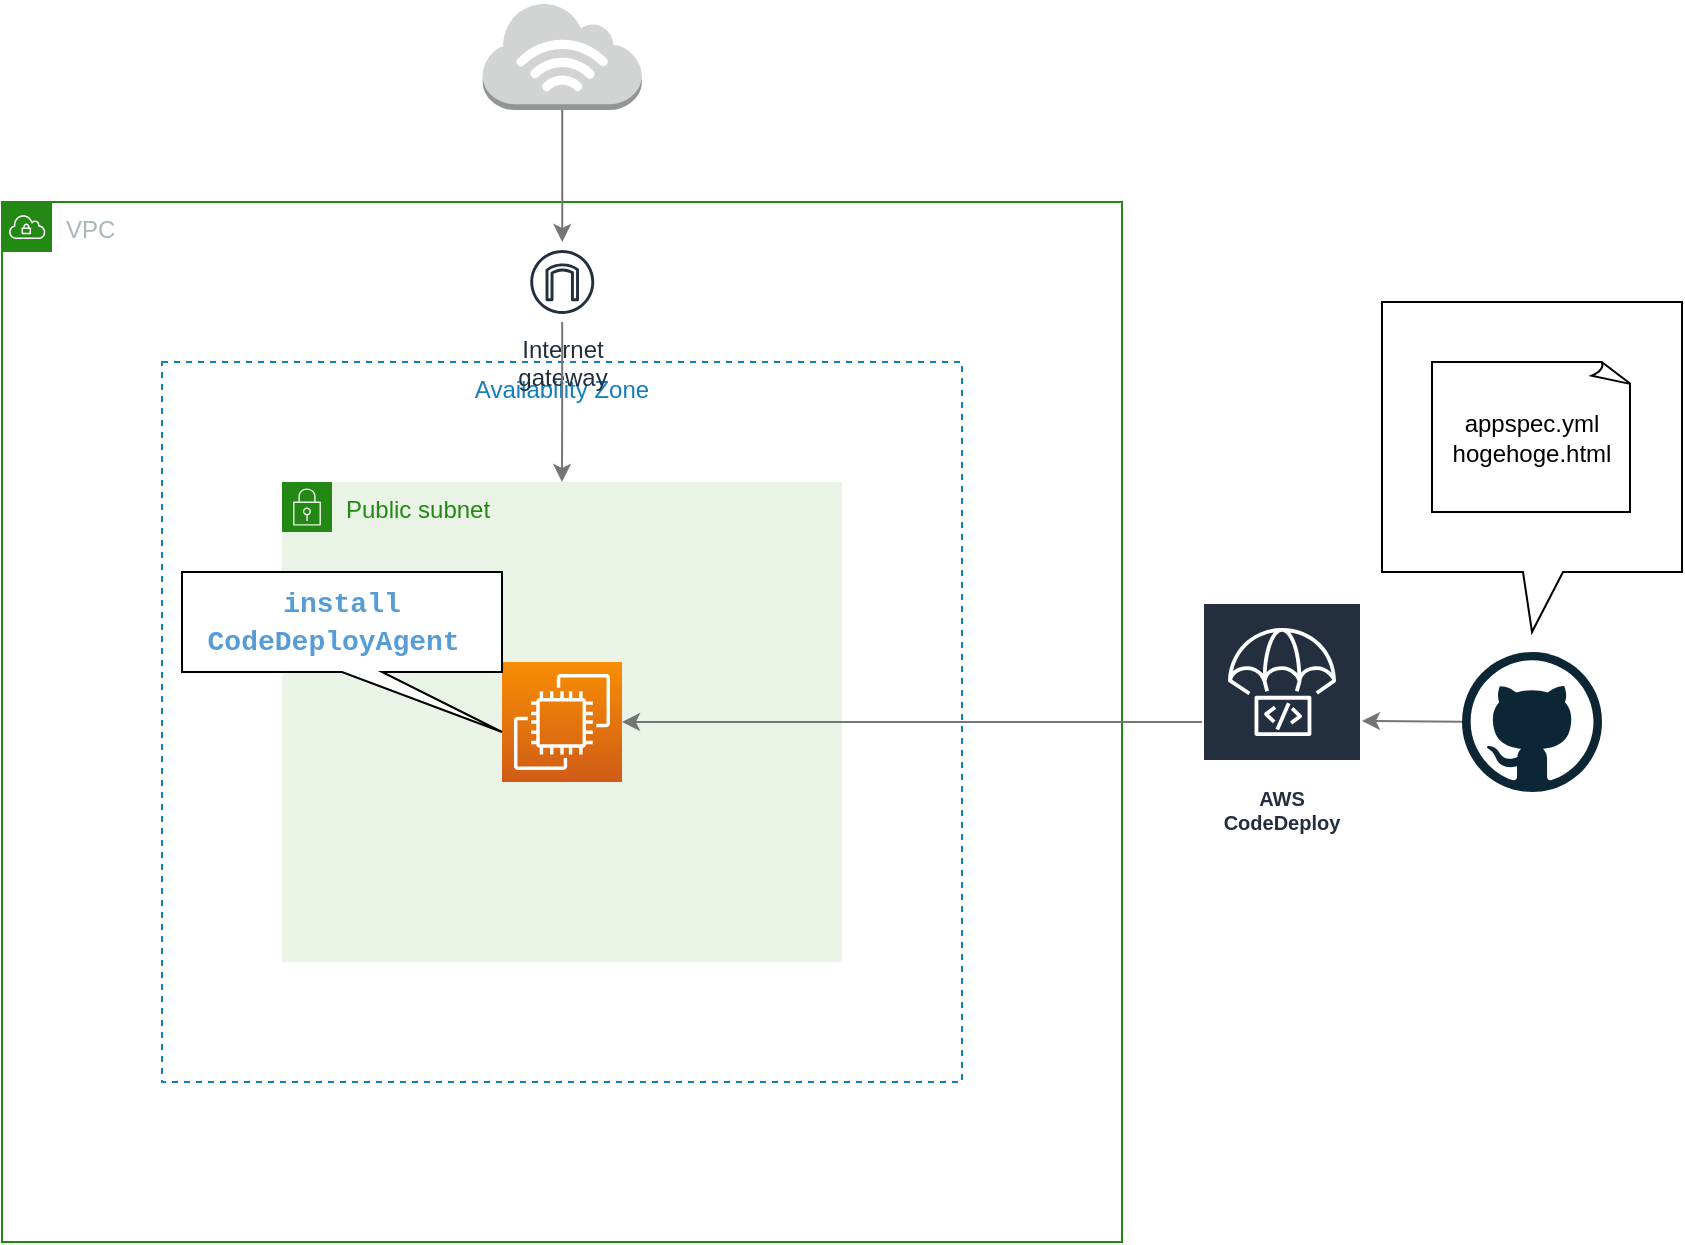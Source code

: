 <mxfile>
    <diagram id="dCP0_1V39WwTxSBVzpSB" name="ページ1">
        <mxGraphModel dx="1017" dy="862" grid="1" gridSize="10" guides="1" tooltips="1" connect="1" arrows="1" fold="1" page="1" pageScale="1" pageWidth="827" pageHeight="1169" math="0" shadow="0">
            <root>
                <mxCell id="0"/>
                <mxCell id="1" parent="0"/>
                <mxCell id="3" value="Availability Zone" style="fillColor=none;strokeColor=#147EBA;dashed=1;verticalAlign=top;fontStyle=0;fontColor=#147EBA;" parent="1" vertex="1">
                    <mxGeometry x="200" y="480" width="400" height="360" as="geometry"/>
                </mxCell>
                <mxCell id="2" value="VPC" style="points=[[0,0],[0.25,0],[0.5,0],[0.75,0],[1,0],[1,0.25],[1,0.5],[1,0.75],[1,1],[0.75,1],[0.5,1],[0.25,1],[0,1],[0,0.75],[0,0.5],[0,0.25]];outlineConnect=0;gradientColor=none;html=1;whiteSpace=wrap;fontSize=12;fontStyle=0;container=0;pointerEvents=0;collapsible=0;recursiveResize=0;shape=mxgraph.aws4.group;grIcon=mxgraph.aws4.group_vpc;strokeColor=#248814;fillColor=none;verticalAlign=top;align=left;spacingLeft=30;fontColor=#AAB7B8;dashed=0;" parent="1" vertex="1">
                    <mxGeometry x="120" y="400" width="560" height="520" as="geometry"/>
                </mxCell>
                <mxCell id="5" value="" style="outlineConnect=0;dashed=0;verticalLabelPosition=bottom;verticalAlign=top;align=center;html=1;shape=mxgraph.aws3.internet_3;fillColor=#D2D3D3;gradientColor=none;" parent="1" vertex="1">
                    <mxGeometry x="360.38" y="300" width="79.5" height="54" as="geometry"/>
                </mxCell>
                <mxCell id="27" value="" style="endArrow=classic;html=1;exitX=0.5;exitY=1;exitDx=0;exitDy=0;exitPerimeter=0;strokeColor=#757575;" parent="1" source="5" target="6" edge="1">
                    <mxGeometry width="50" height="50" relative="1" as="geometry">
                        <mxPoint x="260" y="70" as="sourcePoint"/>
                        <mxPoint x="140" y="-50" as="targetPoint"/>
                    </mxGeometry>
                </mxCell>
                <mxCell id="28" value="" style="dashed=0;outlineConnect=0;html=1;align=center;labelPosition=center;verticalLabelPosition=bottom;verticalAlign=top;shape=mxgraph.weblogos.github" parent="1" vertex="1">
                    <mxGeometry x="850" y="625" width="70" height="70" as="geometry"/>
                </mxCell>
                <mxCell id="29" value="AWS CodeDeploy" style="sketch=0;outlineConnect=0;fontColor=#232F3E;gradientColor=none;strokeColor=#ffffff;fillColor=#232F3E;dashed=0;verticalLabelPosition=middle;verticalAlign=bottom;align=center;html=1;whiteSpace=wrap;fontSize=10;fontStyle=1;spacing=3;shape=mxgraph.aws4.productIcon;prIcon=mxgraph.aws4.codedeploy;" parent="1" vertex="1">
                    <mxGeometry x="720" y="600" width="80" height="120" as="geometry"/>
                </mxCell>
                <mxCell id="31" value="" style="endArrow=classic;html=1;strokeColor=#757575;entryX=1;entryY=0.5;entryDx=0;entryDy=0;entryPerimeter=0;" parent="1" edge="1">
                    <mxGeometry width="50" height="50" relative="1" as="geometry">
                        <mxPoint x="850" y="659.83" as="sourcePoint"/>
                        <mxPoint x="800" y="659.44" as="targetPoint"/>
                    </mxGeometry>
                </mxCell>
                <mxCell id="33" value="" style="shape=callout;whiteSpace=wrap;html=1;perimeter=calloutPerimeter;size=30;position=0.47;" parent="1" vertex="1">
                    <mxGeometry x="810" y="450" width="150" height="165" as="geometry"/>
                </mxCell>
                <mxCell id="32" value="appspec.yml&lt;br&gt;hogehoge.html" style="whiteSpace=wrap;html=1;shape=mxgraph.basic.document" parent="1" vertex="1">
                    <mxGeometry x="835" y="480" width="100" height="75" as="geometry"/>
                </mxCell>
                <mxCell id="13" value="Public subnet" style="points=[[0,0],[0.25,0],[0.5,0],[0.75,0],[1,0],[1,0.25],[1,0.5],[1,0.75],[1,1],[0.75,1],[0.5,1],[0.25,1],[0,1],[0,0.75],[0,0.5],[0,0.25]];outlineConnect=0;gradientColor=none;html=1;whiteSpace=wrap;fontSize=12;fontStyle=0;container=1;pointerEvents=0;collapsible=0;recursiveResize=0;shape=mxgraph.aws4.group;grIcon=mxgraph.aws4.group_security_group;grStroke=0;strokeColor=#248814;fillColor=#E9F3E6;verticalAlign=top;align=left;spacingLeft=30;fontColor=#248814;dashed=0;" parent="1" vertex="1">
                    <mxGeometry x="260" y="540" width="280" height="240" as="geometry"/>
                </mxCell>
                <mxCell id="8" value="" style="sketch=0;points=[[0,0,0],[0.25,0,0],[0.5,0,0],[0.75,0,0],[1,0,0],[0,1,0],[0.25,1,0],[0.5,1,0],[0.75,1,0],[1,1,0],[0,0.25,0],[0,0.5,0],[0,0.75,0],[1,0.25,0],[1,0.5,0],[1,0.75,0]];outlineConnect=0;fontColor=#232F3E;gradientColor=#F78E04;gradientDirection=north;fillColor=#D05C17;strokeColor=#ffffff;dashed=0;verticalLabelPosition=bottom;verticalAlign=top;align=center;html=1;fontSize=12;fontStyle=0;aspect=fixed;shape=mxgraph.aws4.resourceIcon;resIcon=mxgraph.aws4.ec2;" parent="13" vertex="1">
                    <mxGeometry x="110" y="90" width="60" height="60" as="geometry"/>
                </mxCell>
                <mxCell id="6" value="Internet&#10;gateway" style="sketch=0;outlineConnect=0;fontColor=#232F3E;gradientColor=none;strokeColor=#232F3E;fillColor=#ffffff;dashed=0;verticalLabelPosition=bottom;verticalAlign=top;align=center;html=1;fontSize=12;fontStyle=0;aspect=fixed;shape=mxgraph.aws4.resourceIcon;resIcon=mxgraph.aws4.internet_gateway;" parent="1" vertex="1">
                    <mxGeometry x="380.13" y="420" width="40" height="40" as="geometry"/>
                </mxCell>
                <mxCell id="38" value="&lt;div style=&quot;color: rgb(212 , 212 , 212) ; font-family: &amp;#34;consolas&amp;#34; , &amp;#34;courier new&amp;#34; , monospace ; font-size: 14px ; line-height: 19px&quot;&gt;&lt;span style=&quot;color: rgb(86 , 156 , 214) ; font-weight: bold&quot;&gt;install&lt;br&gt;CodeDeployAgent&amp;nbsp;&lt;/span&gt;&lt;/div&gt;" style="shape=callout;whiteSpace=wrap;html=1;perimeter=calloutPerimeter;position2=1;" parent="1" vertex="1">
                    <mxGeometry x="210" y="585" width="160" height="80" as="geometry"/>
                </mxCell>
                <mxCell id="18" value="" style="edgeStyle=orthogonalEdgeStyle;html=1;strokeColor=#757575;entryX=0.5;entryY=0;entryDx=0;entryDy=0;" parent="1" source="6" edge="1" target="13">
                    <mxGeometry relative="1" as="geometry">
                        <mxPoint x="400" y="530" as="targetPoint"/>
                    </mxGeometry>
                </mxCell>
                <mxCell id="30" value="" style="endArrow=classic;html=1;strokeColor=#757575;entryX=1;entryY=0.5;entryDx=0;entryDy=0;entryPerimeter=0;" parent="1" target="8" edge="1" source="29">
                    <mxGeometry width="50" height="50" relative="1" as="geometry">
                        <mxPoint x="560" y="290" as="sourcePoint"/>
                        <mxPoint x="320" y="290" as="targetPoint"/>
                    </mxGeometry>
                </mxCell>
            </root>
        </mxGraphModel>
    </diagram>
</mxfile>